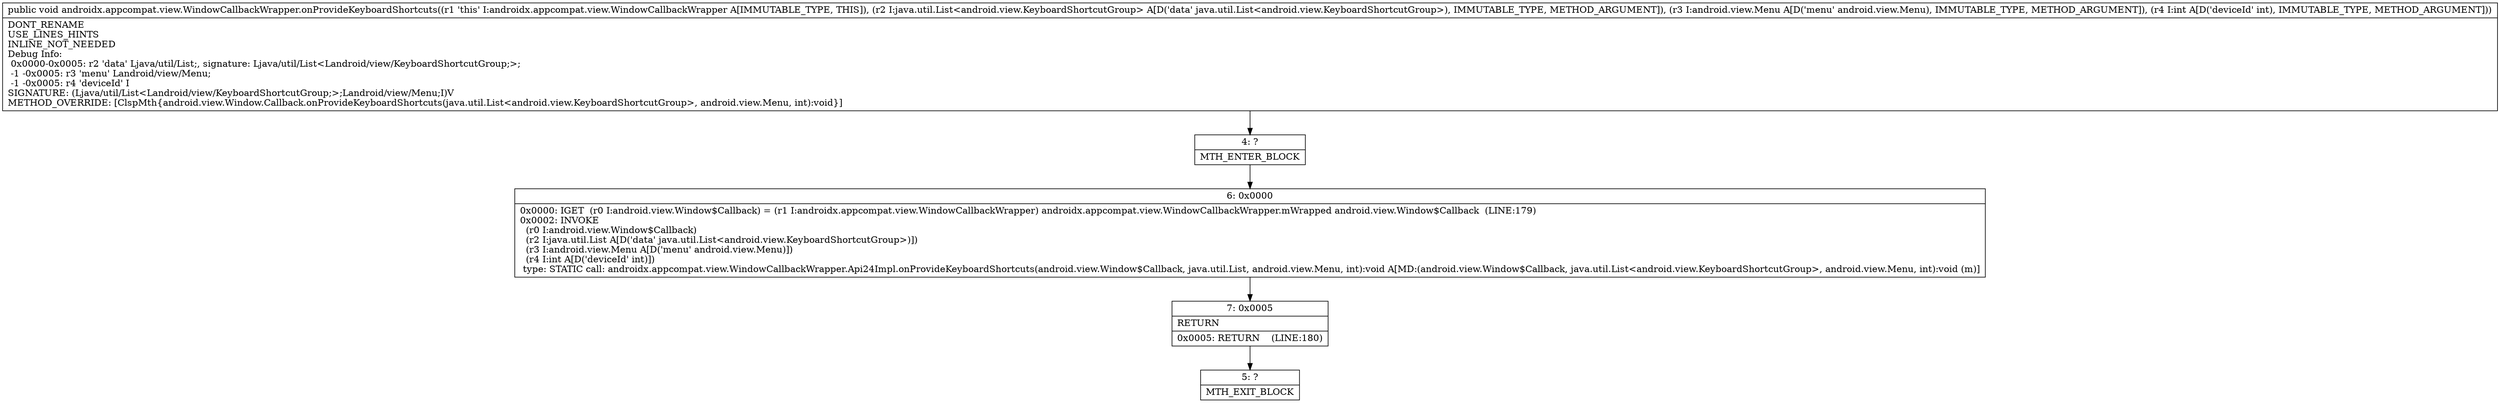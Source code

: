 digraph "CFG forandroidx.appcompat.view.WindowCallbackWrapper.onProvideKeyboardShortcuts(Ljava\/util\/List;Landroid\/view\/Menu;I)V" {
Node_4 [shape=record,label="{4\:\ ?|MTH_ENTER_BLOCK\l}"];
Node_6 [shape=record,label="{6\:\ 0x0000|0x0000: IGET  (r0 I:android.view.Window$Callback) = (r1 I:androidx.appcompat.view.WindowCallbackWrapper) androidx.appcompat.view.WindowCallbackWrapper.mWrapped android.view.Window$Callback  (LINE:179)\l0x0002: INVOKE  \l  (r0 I:android.view.Window$Callback)\l  (r2 I:java.util.List A[D('data' java.util.List\<android.view.KeyboardShortcutGroup\>)])\l  (r3 I:android.view.Menu A[D('menu' android.view.Menu)])\l  (r4 I:int A[D('deviceId' int)])\l type: STATIC call: androidx.appcompat.view.WindowCallbackWrapper.Api24Impl.onProvideKeyboardShortcuts(android.view.Window$Callback, java.util.List, android.view.Menu, int):void A[MD:(android.view.Window$Callback, java.util.List\<android.view.KeyboardShortcutGroup\>, android.view.Menu, int):void (m)]\l}"];
Node_7 [shape=record,label="{7\:\ 0x0005|RETURN\l|0x0005: RETURN    (LINE:180)\l}"];
Node_5 [shape=record,label="{5\:\ ?|MTH_EXIT_BLOCK\l}"];
MethodNode[shape=record,label="{public void androidx.appcompat.view.WindowCallbackWrapper.onProvideKeyboardShortcuts((r1 'this' I:androidx.appcompat.view.WindowCallbackWrapper A[IMMUTABLE_TYPE, THIS]), (r2 I:java.util.List\<android.view.KeyboardShortcutGroup\> A[D('data' java.util.List\<android.view.KeyboardShortcutGroup\>), IMMUTABLE_TYPE, METHOD_ARGUMENT]), (r3 I:android.view.Menu A[D('menu' android.view.Menu), IMMUTABLE_TYPE, METHOD_ARGUMENT]), (r4 I:int A[D('deviceId' int), IMMUTABLE_TYPE, METHOD_ARGUMENT]))  | DONT_RENAME\lUSE_LINES_HINTS\lINLINE_NOT_NEEDED\lDebug Info:\l  0x0000\-0x0005: r2 'data' Ljava\/util\/List;, signature: Ljava\/util\/List\<Landroid\/view\/KeyboardShortcutGroup;\>;\l  \-1 \-0x0005: r3 'menu' Landroid\/view\/Menu;\l  \-1 \-0x0005: r4 'deviceId' I\lSIGNATURE: (Ljava\/util\/List\<Landroid\/view\/KeyboardShortcutGroup;\>;Landroid\/view\/Menu;I)V\lMETHOD_OVERRIDE: [ClspMth\{android.view.Window.Callback.onProvideKeyboardShortcuts(java.util.List\<android.view.KeyboardShortcutGroup\>, android.view.Menu, int):void\}]\l}"];
MethodNode -> Node_4;Node_4 -> Node_6;
Node_6 -> Node_7;
Node_7 -> Node_5;
}

